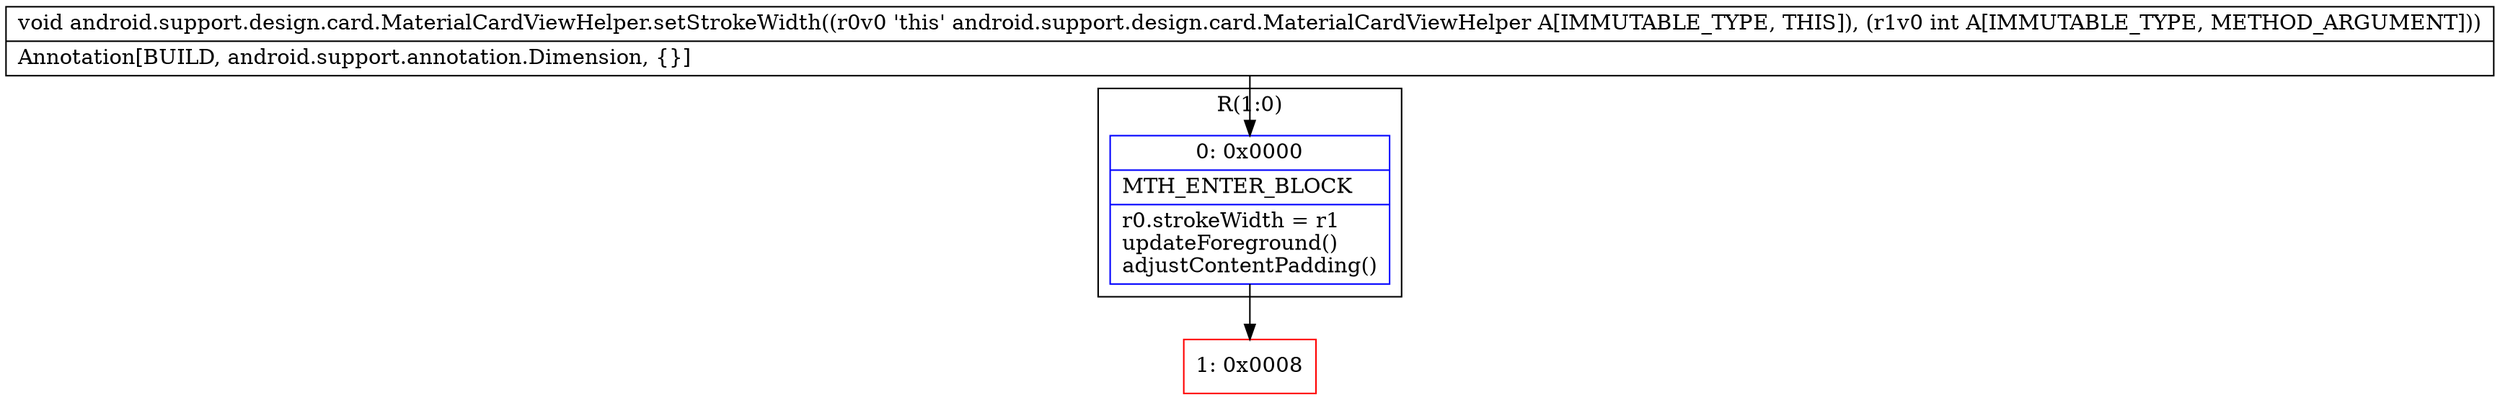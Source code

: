 digraph "CFG forandroid.support.design.card.MaterialCardViewHelper.setStrokeWidth(I)V" {
subgraph cluster_Region_270300816 {
label = "R(1:0)";
node [shape=record,color=blue];
Node_0 [shape=record,label="{0\:\ 0x0000|MTH_ENTER_BLOCK\l|r0.strokeWidth = r1\lupdateForeground()\ladjustContentPadding()\l}"];
}
Node_1 [shape=record,color=red,label="{1\:\ 0x0008}"];
MethodNode[shape=record,label="{void android.support.design.card.MaterialCardViewHelper.setStrokeWidth((r0v0 'this' android.support.design.card.MaterialCardViewHelper A[IMMUTABLE_TYPE, THIS]), (r1v0 int A[IMMUTABLE_TYPE, METHOD_ARGUMENT]))  | Annotation[BUILD, android.support.annotation.Dimension, \{\}]\l}"];
MethodNode -> Node_0;
Node_0 -> Node_1;
}

